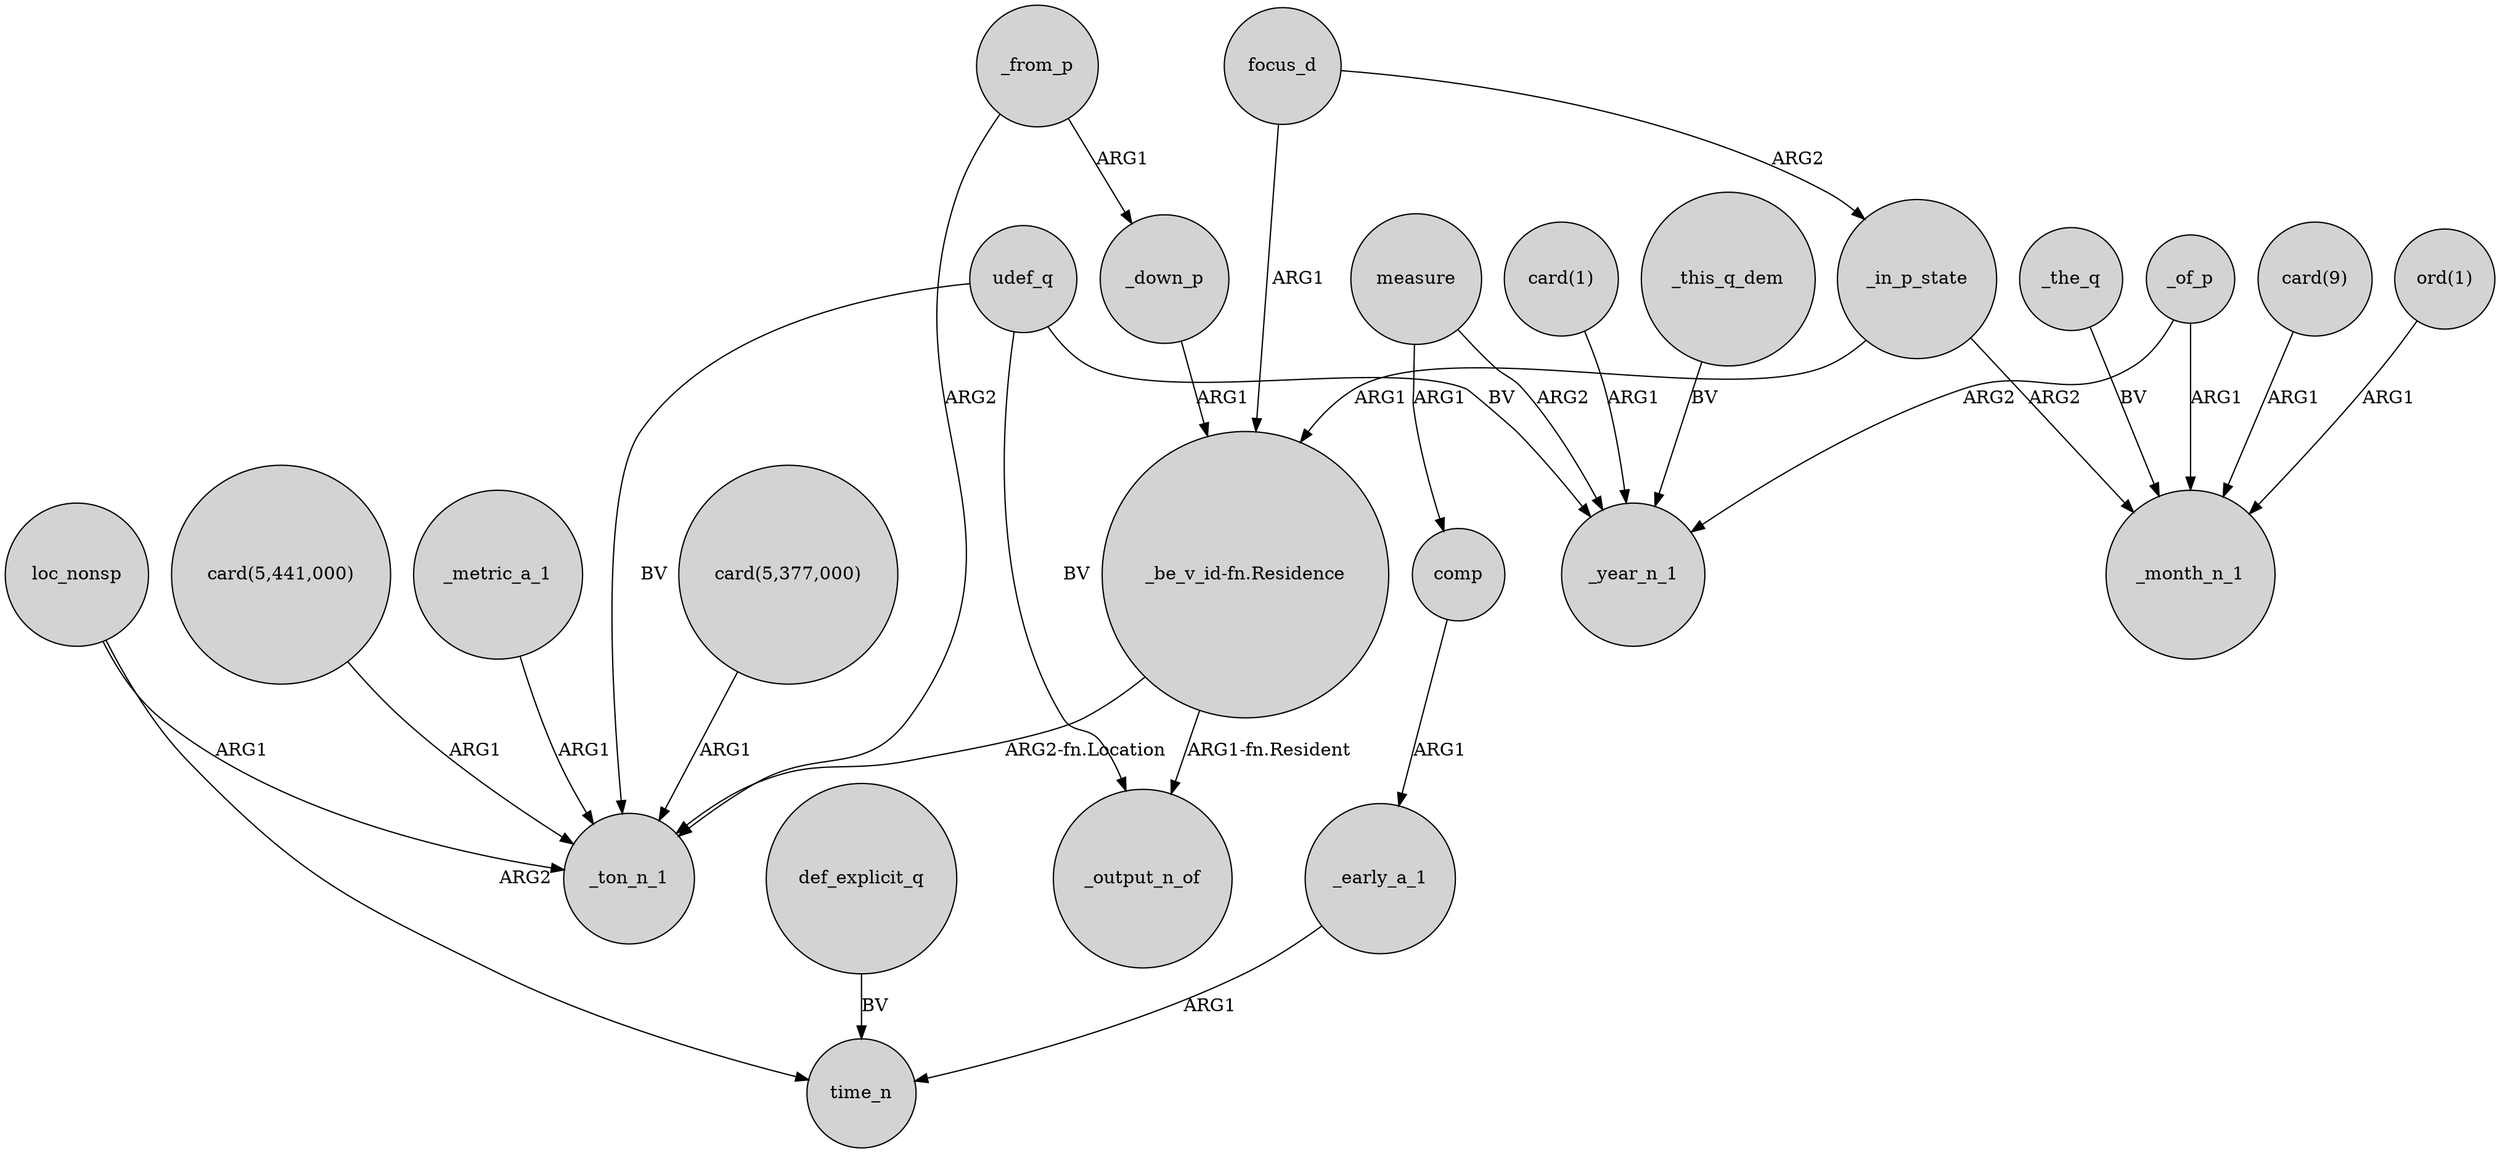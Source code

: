digraph {
	node [shape=circle style=filled]
	_early_a_1 -> time_n [label=ARG1]
	_metric_a_1 -> _ton_n_1 [label=ARG1]
	focus_d -> _in_p_state [label=ARG2]
	"ord(1)" -> _month_n_1 [label=ARG1]
	"card(1)" -> _year_n_1 [label=ARG1]
	_of_p -> _year_n_1 [label=ARG2]
	_the_q -> _month_n_1 [label=BV]
	_from_p -> _ton_n_1 [label=ARG2]
	"_be_v_id-fn.Residence" -> _ton_n_1 [label="ARG2-fn.Location"]
	comp -> _early_a_1 [label=ARG1]
	"card(5,377,000)" -> _ton_n_1 [label=ARG1]
	udef_q -> _output_n_of [label=BV]
	_from_p -> _down_p [label=ARG1]
	measure -> _year_n_1 [label=ARG2]
	_down_p -> "_be_v_id-fn.Residence" [label=ARG1]
	_of_p -> _month_n_1 [label=ARG1]
	udef_q -> _ton_n_1 [label=BV]
	_this_q_dem -> _year_n_1 [label=BV]
	loc_nonsp -> _ton_n_1 [label=ARG1]
	"_be_v_id-fn.Residence" -> _output_n_of [label="ARG1-fn.Resident"]
	_in_p_state -> _month_n_1 [label=ARG2]
	measure -> comp [label=ARG1]
	"card(5,441,000)" -> _ton_n_1 [label=ARG1]
	def_explicit_q -> time_n [label=BV]
	udef_q -> _year_n_1 [label=BV]
	loc_nonsp -> time_n [label=ARG2]
	"card(9)" -> _month_n_1 [label=ARG1]
	_in_p_state -> "_be_v_id-fn.Residence" [label=ARG1]
	focus_d -> "_be_v_id-fn.Residence" [label=ARG1]
}
